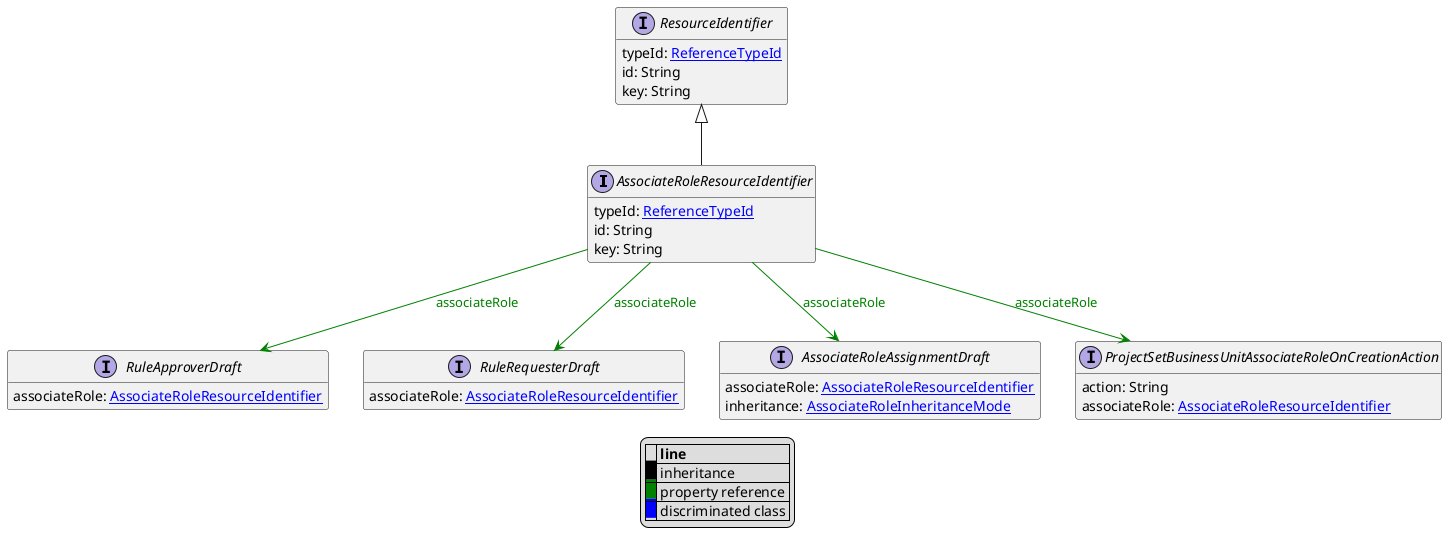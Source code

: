 @startuml

hide empty fields
hide empty methods
legend
|= |= line |
|<back:black>   </back>| inheritance |
|<back:green>   </back>| property reference |
|<back:blue>   </back>| discriminated class |
endlegend
interface AssociateRoleResourceIdentifier [[AssociateRoleResourceIdentifier.svg]] extends ResourceIdentifier {
    typeId: [[ReferenceTypeId.svg ReferenceTypeId]]
    id: String
    key: String
}
interface ResourceIdentifier [[ResourceIdentifier.svg]]  {
    typeId: [[ReferenceTypeId.svg ReferenceTypeId]]
    id: String
    key: String
}


interface RuleApproverDraft [[RuleApproverDraft.svg]]  {
    associateRole: [[AssociateRoleResourceIdentifier.svg AssociateRoleResourceIdentifier]]
}
interface RuleRequesterDraft [[RuleRequesterDraft.svg]]  {
    associateRole: [[AssociateRoleResourceIdentifier.svg AssociateRoleResourceIdentifier]]
}
interface AssociateRoleAssignmentDraft [[AssociateRoleAssignmentDraft.svg]]  {
    associateRole: [[AssociateRoleResourceIdentifier.svg AssociateRoleResourceIdentifier]]
    inheritance: [[AssociateRoleInheritanceMode.svg AssociateRoleInheritanceMode]]
}
interface ProjectSetBusinessUnitAssociateRoleOnCreationAction [[ProjectSetBusinessUnitAssociateRoleOnCreationAction.svg]]  {
    action: String
    associateRole: [[AssociateRoleResourceIdentifier.svg AssociateRoleResourceIdentifier]]
}

AssociateRoleResourceIdentifier --> RuleApproverDraft #green;text:green : "associateRole"
AssociateRoleResourceIdentifier --> RuleRequesterDraft #green;text:green : "associateRole"
AssociateRoleResourceIdentifier --> AssociateRoleAssignmentDraft #green;text:green : "associateRole"
AssociateRoleResourceIdentifier --> ProjectSetBusinessUnitAssociateRoleOnCreationAction #green;text:green : "associateRole"
@enduml

